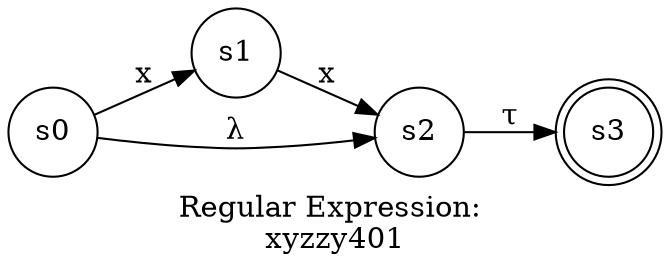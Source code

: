 digraph finite_state_machine {
	label="Regular Expression: \nxyzzy401";
	rankdir=LR;
	size="8,5"
	node [shape = doublecircle]; s3;
	node [shape = circle];
	s0 -> s1 [ label = "x" ];
	s0 -> s2 [ label = "λ" ];
	s1 -> s2 [ label = "x" ];
	s2 -> s3 [ label = "τ" ];
}
